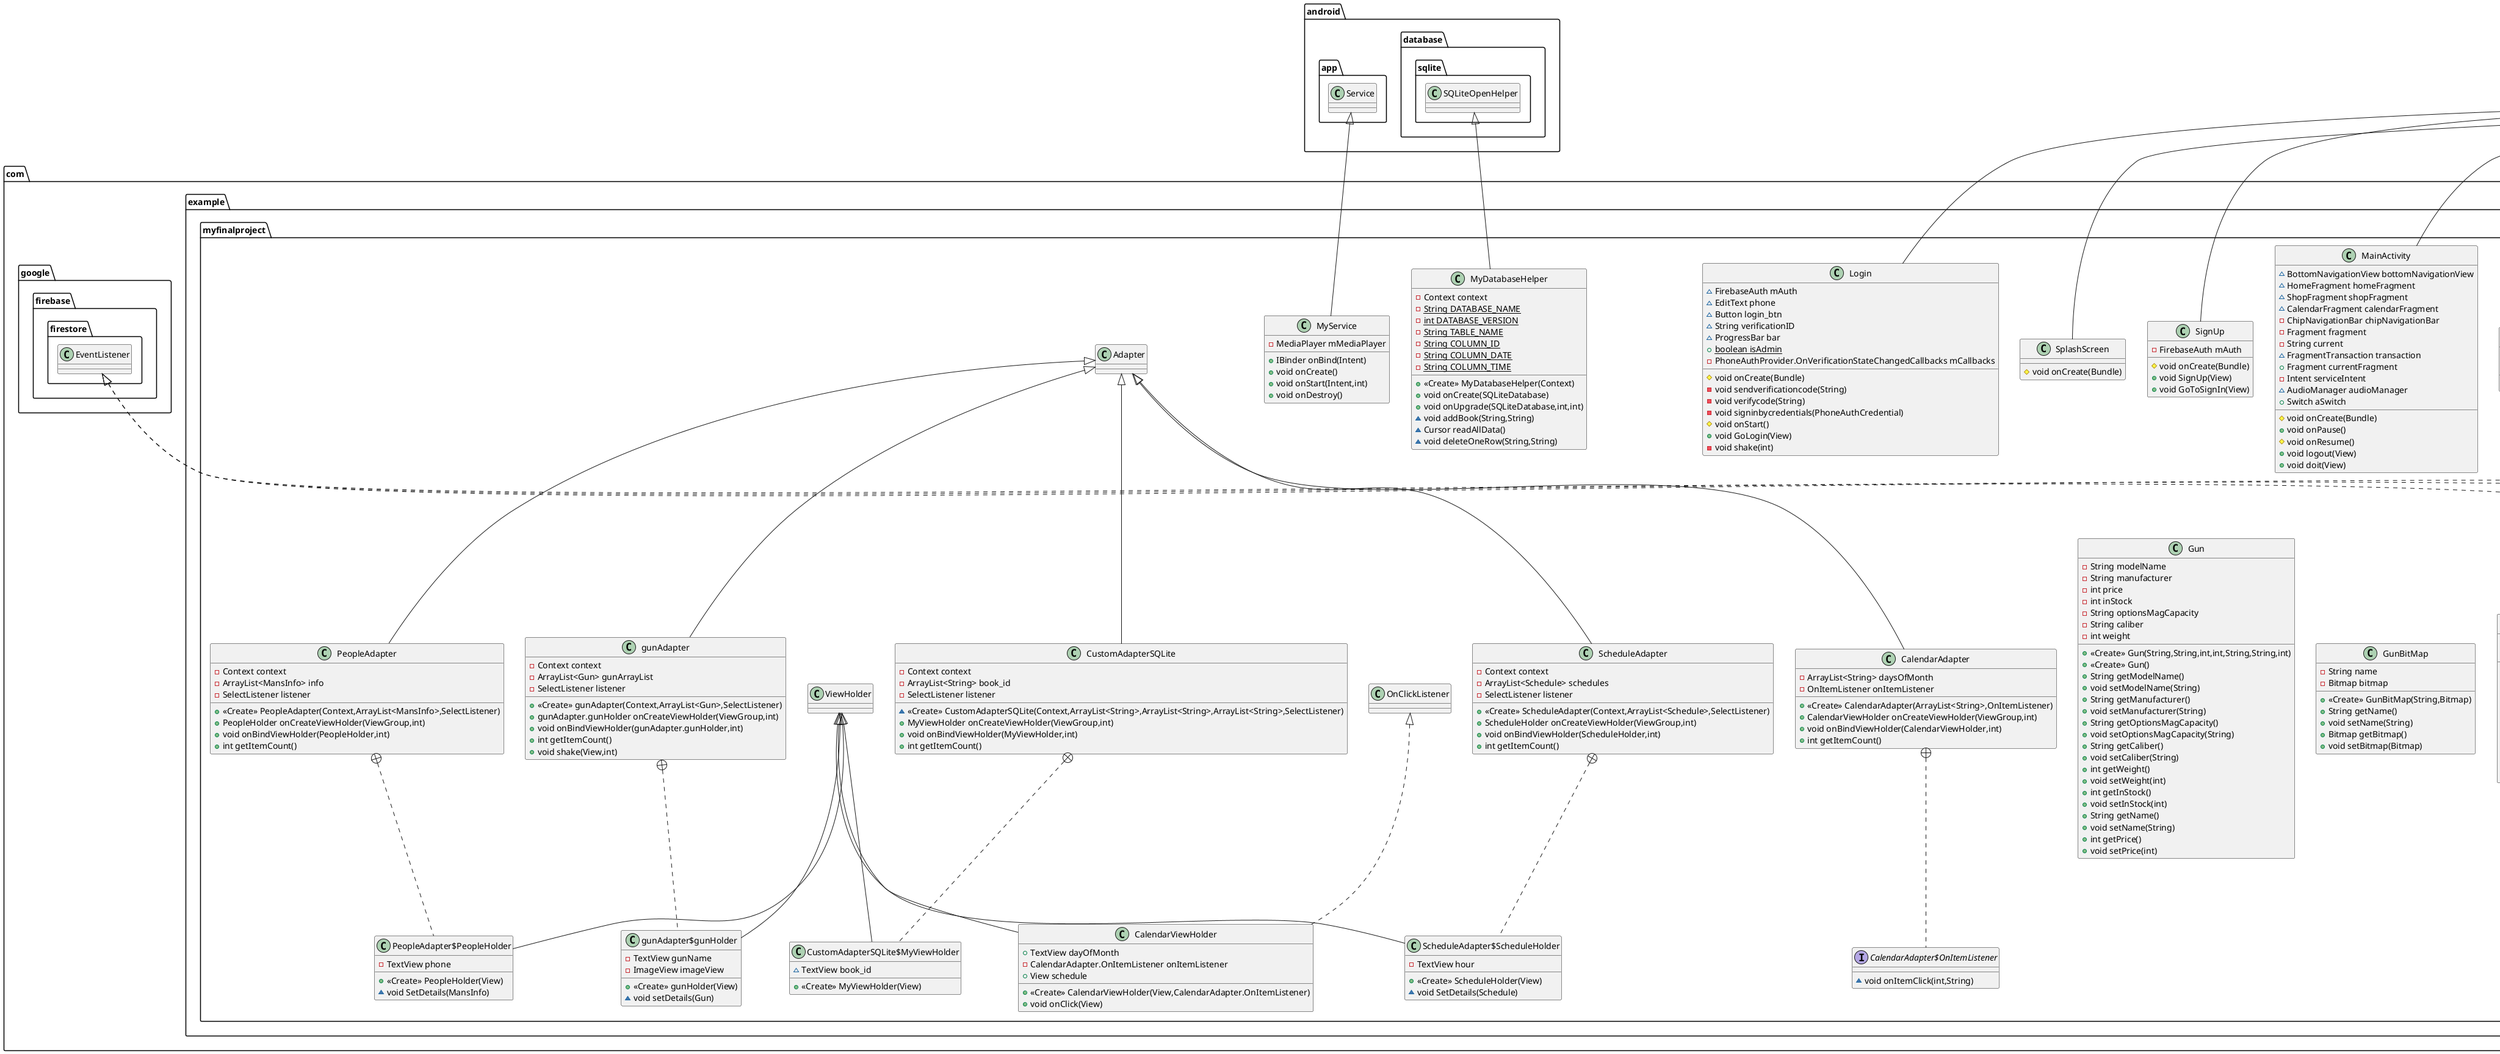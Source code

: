 @startuml
class com.example.myfinalproject.admin_fragment_add_gun {
- FirebaseFirestore firestore
~ ProgressBar adminProgressBar
~ RecyclerView normal_rec
~ int countBit
~ AlertDialog tempAd
+ {static} Node<GunBitMap> AdminNodeGunBitMap
+ int count
~ Bitmap[] bitmap
~ int howMany
- RecyclerView gunListView
- {static} gunAdapter adapter
~ ImageView tvImage
- ArrayList<Gun> gunArrayList
~ Uri imageUri
~ ImageView image
~ StorageReference storageReference
~ View view
+ View onCreateView(LayoutInflater,ViewGroup,Bundle)
- void shake(View,int)
+ CreationExtras getDefaultViewModelCreationExtras()
+ void onEvent(QuerySnapshot,FirebaseFirestoreException)
+ {static} Bitmap getBitmapFromName(String,Node<GunBitMap>)
+ {static} Bitmap getBitmapFromName(String)
+ {static} Node<GunBitMap> getLastNode(Node<GunBitMap>)
+ void onItemLongClicked(Schedule)
+ void onItemLongClicked(String,String)
+ void onItemClicked(Gun)
+ void onItemLongClicked(MansInfo)
+ void onActivityResult(int,int,Intent)
+ void onItemLongClicked(Gun)
}
class com.example.myfinalproject.Request {
- String id
- int count
+ <<Create>> Request(String)
+ String getId()
+ void setId(String)
+ int getCount()
+ void setCount(int)
}
class com.example.myfinalproject.Schedule {
- String hour
- int people
+ <<Create>> Schedule(String,int)
+ String getHour()
+ void setHour(String)
+ int getPeople()
+ void setPeople(int)
+ String toString()
}
interface com.example.myfinalproject.SelectListener {
~ void onItemLongClicked(Schedule)
~ void onItemLongClicked(String,String)
~ void onItemClicked(Gun)
~ void onItemLongClicked(MansInfo)
~ void onItemLongClicked(Gun)
}
class com.example.myfinalproject.addGun {
- FirebaseFirestore firestore
- FloatingActionButton btnAdd
+ DocumentSnapshot doc2
+ String st
~ boolean isOn
~ String tempManufacturer
~ ImageView image
~ Uri imageUri
~ StorageReference storageReference
+ ProgressBar progressBar
- RecyclerView gunListView
- gunAdapter adapter
+ int num
- ArrayList<Gun> gunArrayList
# void onCreate(Bundle)
+ void shake(View,int)
- void addPic(String)
+ void onEvent(QuerySnapshot,FirebaseFirestoreException)
# void onActivityResult(int,int,Intent)
+ void onItemLongClicked(Schedule)
+ void onItemLongClicked(String,String)
+ void onItemClicked(Gun)
+ void onItemLongClicked(MansInfo)
+ void onItemLongClicked(Gun)
}
class com.example.myfinalproject.MansInfo {
- String phone
- Integer num
+ <<Create>> MansInfo(String,Integer)
+ String getPhone()
+ void setPhone(String)
+ Integer getNum()
+ void setNum(Integer)
}
class com.example.myfinalproject.CalendarViewHolder {
+ TextView dayOfMonth
- CalendarAdapter.OnItemListener onItemListener
+ View schedule
+ <<Create>> CalendarViewHolder(View,CalendarAdapter.OnItemListener)
+ void onClick(View)
}
class com.example.myfinalproject.ShopFragment {
- FirebaseFirestore firestore
~ RecyclerView normal_rec
~ int countBit
~ AlertDialog tempAd
+ {static} Node<GunBitMap> nodeGunBitMap
+ int count
~ Bitmap[] bitmap
~ int howMany
- RecyclerView gunListView
- {static} gunAdapter adapter
~ ImageView tvImage
- ArrayList<Gun> gunArrayList
~ View view
+ View onCreateView(LayoutInflater,ViewGroup,Bundle)
+ void onEvent(QuerySnapshot,FirebaseFirestoreException)
+ CreationExtras getDefaultViewModelCreationExtras()
+ {static} Bitmap getBitmapFromName(String,Node<GunBitMap>)
+ {static} Bitmap getBitmapFromName(String)
+ {static} Node<GunBitMap> getLastNode(Node<GunBitMap>)
+ void onItemLongClicked(Schedule)
+ void onItemLongClicked(String,String)
+ void onItemClicked(Gun)
+ void onItemLongClicked(MansInfo)
+ void onItemLongClicked(Gun)
}
class com.example.myfinalproject.MapFragment {
~ AlertDialog ad
~ View dialogView
+ View onCreateView(LayoutInflater,ViewGroup,Bundle)
}
class com.example.myfinalproject.SplashScreen {
# void onCreate(Bundle)
}
class com.example.myfinalproject.MyService {
- MediaPlayer mMediaPlayer
+ IBinder onBind(Intent)
+ void onCreate()
+ void onStart(Intent,int)
+ void onDestroy()
}
class com.example.myfinalproject.CalendarAdapter {
- ArrayList<String> daysOfMonth
- OnItemListener onItemListener
+ <<Create>> CalendarAdapter(ArrayList<String>,OnItemListener)
+ CalendarViewHolder onCreateViewHolder(ViewGroup,int)
+ void onBindViewHolder(CalendarViewHolder,int)
+ int getItemCount()
}
interface com.example.myfinalproject.CalendarAdapter$OnItemListener {
~ void onItemClick(int,String)
}
class com.example.myfinalproject.Gun {
- String modelName
- String manufacturer
- int price
- int inStock
- String optionsMagCapacity
- String caliber
- int weight
+ <<Create>> Gun(String,String,int,int,String,String,int)
+ <<Create>> Gun()
+ String getModelName()
+ void setModelName(String)
+ String getManufacturer()
+ void setManufacturer(String)
+ String getOptionsMagCapacity()
+ void setOptionsMagCapacity(String)
+ String getCaliber()
+ void setCaliber(String)
+ int getWeight()
+ void setWeight(int)
+ int getInStock()
+ void setInStock(int)
+ String getName()
+ void setName(String)
+ int getPrice()
+ void setPrice(int)
}
class com.example.myfinalproject.GunBitMap {
- String name
- Bitmap bitmap
+ <<Create>> GunBitMap(String,Bitmap)
+ String getName()
+ void setName(String)
+ Bitmap getBitmap()
+ void setBitmap(Bitmap)
}
class com.example.myfinalproject.Login {
~ FirebaseAuth mAuth
~ EditText phone
~ Button login_btn
~ String verificationID
~ ProgressBar bar
+ {static} boolean isAdmin
- PhoneAuthProvider.OnVerificationStateChangedCallbacks mCallbacks
# void onCreate(Bundle)
- void sendverificationcode(String)
- void verifycode(String)
- void signinbycredentials(PhoneAuthCredential)
# void onStart()
+ void GoLogin(View)
- void shake(int)
}
class com.example.myfinalproject.admin_fragment_schedule {
~ CalendarView calendar
~ TextView editText
~ DatabaseReference databaseReference
~ String date
~ String simpleDate
~ RecyclerView normal_rec
- ScheduleAdapter scheduleAdapter
- ArrayList<Schedule> scheduleArrayList
~ Schedule temp
~ int count
+ View onCreateView(LayoutInflater,ViewGroup,Bundle)
- void calendarClicked(boolean)
- boolean isSaturday(int,int,int)
+ void onItemLongClicked(Schedule)
+ void onItemLongClicked(String,String)
+ void onItemClicked(Gun)
+ void onItemLongClicked(MansInfo)
+ void onItemLongClicked(Gun)
- void shake(View,int)
}
class com.example.myfinalproject.HomeFragment {
~ FirebaseAuth mAuth
~ Button logout
~ Button buttonGoTo
~ View view
~ Fragment fragment
~ RecyclerView recyclerView
+ {static} ArrayList<String> book_id
~ MyDatabaseHelper myDB
~ CustomAdapterSQLite customAdapterSQLite
~ ImageView image
+ View onCreateView(LayoutInflater,ViewGroup,Bundle)
~ void storeDataInArrays()
+ void onItemLongClicked(Schedule)
+ void onItemLongClicked(String,String)
+ void onItemClicked(Gun)
+ void onItemLongClicked(MansInfo)
+ void onItemLongClicked(Gun)
- void deleteFromArrayLists(String)
~ void restoreDataInArrays()
}
class com.example.myfinalproject.Node {
- T info
- Node<T> next
+ <<Create>> Node(T)
+ <<Create>> Node(T,Node<T>)
+ T getValue()
+ T getInfo()
+ void setInfo(T)
+ void setValue(T)
+ Node<T> getNext()
+ void setNext(Node<T>)
+ boolean hasNext()
+ String toString()
}
class com.example.myfinalproject.CustomAdapterSQLite {
- Context context
- ArrayList<String> book_id
- SelectListener listener
~ <<Create>> CustomAdapterSQLite(Context,ArrayList<String>,ArrayList<String>,ArrayList<String>,SelectListener)
+ MyViewHolder onCreateViewHolder(ViewGroup,int)
+ void onBindViewHolder(MyViewHolder,int)
+ int getItemCount()
}
class com.example.myfinalproject.CustomAdapterSQLite$MyViewHolder {
~ TextView book_id
+ <<Create>> MyViewHolder(View)
}
class com.example.myfinalproject.ScheduleAdapter {
- Context context
- ArrayList<Schedule> schedules
- SelectListener listener
+ <<Create>> ScheduleAdapter(Context,ArrayList<Schedule>,SelectListener)
+ ScheduleHolder onCreateViewHolder(ViewGroup,int)
+ void onBindViewHolder(ScheduleHolder,int)
+ int getItemCount()
}
class com.example.myfinalproject.ScheduleAdapter$ScheduleHolder {
- TextView hour
+ <<Create>> ScheduleHolder(View)
~ void SetDetails(Schedule)
}
class com.example.myfinalproject.PeopleAdapter {
- Context context
- ArrayList<MansInfo> info
- SelectListener listener
+ <<Create>> PeopleAdapter(Context,ArrayList<MansInfo>,SelectListener)
+ PeopleHolder onCreateViewHolder(ViewGroup,int)
+ void onBindViewHolder(PeopleHolder,int)
+ int getItemCount()
}
class com.example.myfinalproject.PeopleAdapter$PeopleHolder {
- TextView phone
+ <<Create>> PeopleHolder(View)
~ void SetDetails(MansInfo)
}
class com.example.myfinalproject.gunAdapter {
- Context context
- ArrayList<Gun> gunArrayList
- SelectListener listener
+ <<Create>> gunAdapter(Context,ArrayList<Gun>,SelectListener)
+ gunAdapter.gunHolder onCreateViewHolder(ViewGroup,int)
+ void onBindViewHolder(gunAdapter.gunHolder,int)
+ int getItemCount()
+ void shake(View,int)
}
class com.example.myfinalproject.gunAdapter$gunHolder {
- TextView gunName
- ImageView imageView
+ <<Create>> gunHolder(View)
~ void setDetails(Gun)
}
class com.example.myfinalproject.MyDatabaseHelper {
- Context context
- {static} String DATABASE_NAME
- {static} int DATABASE_VERSION
- {static} String TABLE_NAME
- {static} String COLUMN_ID
- {static} String COLUMN_DATE
- {static} String COLUMN_TIME
+ <<Create>> MyDatabaseHelper(Context)
+ void onCreate(SQLiteDatabase)
+ void onUpgrade(SQLiteDatabase,int,int)
~ void addBook(String,String)
~ Cursor readAllData()
~ void deleteOneRow(String,String)
}
class com.example.myfinalproject.CalendarFragment {
~ CalendarView calendar
~ TextView editText
~ DatabaseReference databaseReference
~ String date
~ String simpleDate
~ RecyclerView normal_rec
- ScheduleAdapter scheduleAdapter
- ArrayList<Schedule> scheduleArrayList
+ {static} Context context
+ View onCreateView(LayoutInflater,ViewGroup,Bundle)
- boolean isSaturday(int,int,int)
- void calendarClicked(boolean)
+ void onItemLongClicked(Schedule)
+ void onItemLongClicked(String,String)
+ void onItemClicked(Gun)
+ void onItemLongClicked(MansInfo)
+ void onItemLongClicked(Gun)
- void addTime(String,String)
+ boolean isAvailable()
+ {static} void addOne(String,String)
}
class com.example.myfinalproject.SignUp {
- FirebaseAuth mAuth
# void onCreate(Bundle)
+ void SignUp(View)
+ void GoToSignIn(View)
}
class com.example.myfinalproject.MainActivity {
~ BottomNavigationView bottomNavigationView
~ HomeFragment homeFragment
~ ShopFragment shopFragment
~ CalendarFragment calendarFragment
- ChipNavigationBar chipNavigationBar
- Fragment fragment
- String current
~ FragmentTransaction transaction
+ Fragment currentFragment
- Intent serviceIntent
~ AudioManager audioManager
+ Switch aSwitch
# void onCreate(Bundle)
+ void onPause()
# void onResume()
+ void logout(View)
+ void doit(View)
}


com.google.firebase.firestore.EventListener <|.. com.example.myfinalproject.admin_fragment_add_gun
com.example.myfinalproject.SelectListener <|.. com.example.myfinalproject.admin_fragment_add_gun
androidx.fragment.app.Fragment <|-- com.example.myfinalproject.admin_fragment_add_gun
com.google.firebase.firestore.EventListener <|.. com.example.myfinalproject.addGun
com.example.myfinalproject.SelectListener <|.. com.example.myfinalproject.addGun
androidx.appcompat.app.AppCompatActivity <|-- com.example.myfinalproject.addGun
com.example.myfinalproject.OnClickListener <|.. com.example.myfinalproject.CalendarViewHolder
com.example.myfinalproject.ViewHolder <|-- com.example.myfinalproject.CalendarViewHolder
com.google.firebase.firestore.EventListener <|.. com.example.myfinalproject.ShopFragment
com.example.myfinalproject.SelectListener <|.. com.example.myfinalproject.ShopFragment
androidx.fragment.app.Fragment <|-- com.example.myfinalproject.ShopFragment
androidx.fragment.app.Fragment <|-- com.example.myfinalproject.MapFragment
androidx.appcompat.app.AppCompatActivity <|-- com.example.myfinalproject.SplashScreen
android.app.Service <|-- com.example.myfinalproject.MyService
com.example.myfinalproject.Adapter <|-- com.example.myfinalproject.CalendarAdapter
com.example.myfinalproject.CalendarAdapter +.. com.example.myfinalproject.CalendarAdapter$OnItemListener
androidx.appcompat.app.AppCompatActivity <|-- com.example.myfinalproject.Login
com.example.myfinalproject.SelectListener <|.. com.example.myfinalproject.admin_fragment_schedule
androidx.fragment.app.Fragment <|-- com.example.myfinalproject.admin_fragment_schedule
com.example.myfinalproject.SelectListener <|.. com.example.myfinalproject.HomeFragment
androidx.fragment.app.Fragment <|-- com.example.myfinalproject.HomeFragment
com.example.myfinalproject.Adapter <|-- com.example.myfinalproject.CustomAdapterSQLite
com.example.myfinalproject.CustomAdapterSQLite +.. com.example.myfinalproject.CustomAdapterSQLite$MyViewHolder
com.example.myfinalproject.ViewHolder <|-- com.example.myfinalproject.CustomAdapterSQLite$MyViewHolder
com.example.myfinalproject.Adapter <|-- com.example.myfinalproject.ScheduleAdapter
com.example.myfinalproject.ScheduleAdapter +.. com.example.myfinalproject.ScheduleAdapter$ScheduleHolder
com.example.myfinalproject.ViewHolder <|-- com.example.myfinalproject.ScheduleAdapter$ScheduleHolder
com.example.myfinalproject.Adapter <|-- com.example.myfinalproject.PeopleAdapter
com.example.myfinalproject.PeopleAdapter +.. com.example.myfinalproject.PeopleAdapter$PeopleHolder
com.example.myfinalproject.ViewHolder <|-- com.example.myfinalproject.PeopleAdapter$PeopleHolder
com.example.myfinalproject.Adapter <|-- com.example.myfinalproject.gunAdapter
com.example.myfinalproject.gunAdapter +.. com.example.myfinalproject.gunAdapter$gunHolder
com.example.myfinalproject.ViewHolder <|-- com.example.myfinalproject.gunAdapter$gunHolder
android.database.sqlite.SQLiteOpenHelper <|-- com.example.myfinalproject.MyDatabaseHelper
com.example.myfinalproject.SelectListener <|.. com.example.myfinalproject.CalendarFragment
androidx.fragment.app.Fragment <|-- com.example.myfinalproject.CalendarFragment
androidx.appcompat.app.AppCompatActivity <|-- com.example.myfinalproject.SignUp
androidx.appcompat.app.AppCompatActivity <|-- com.example.myfinalproject.MainActivity
@enduml